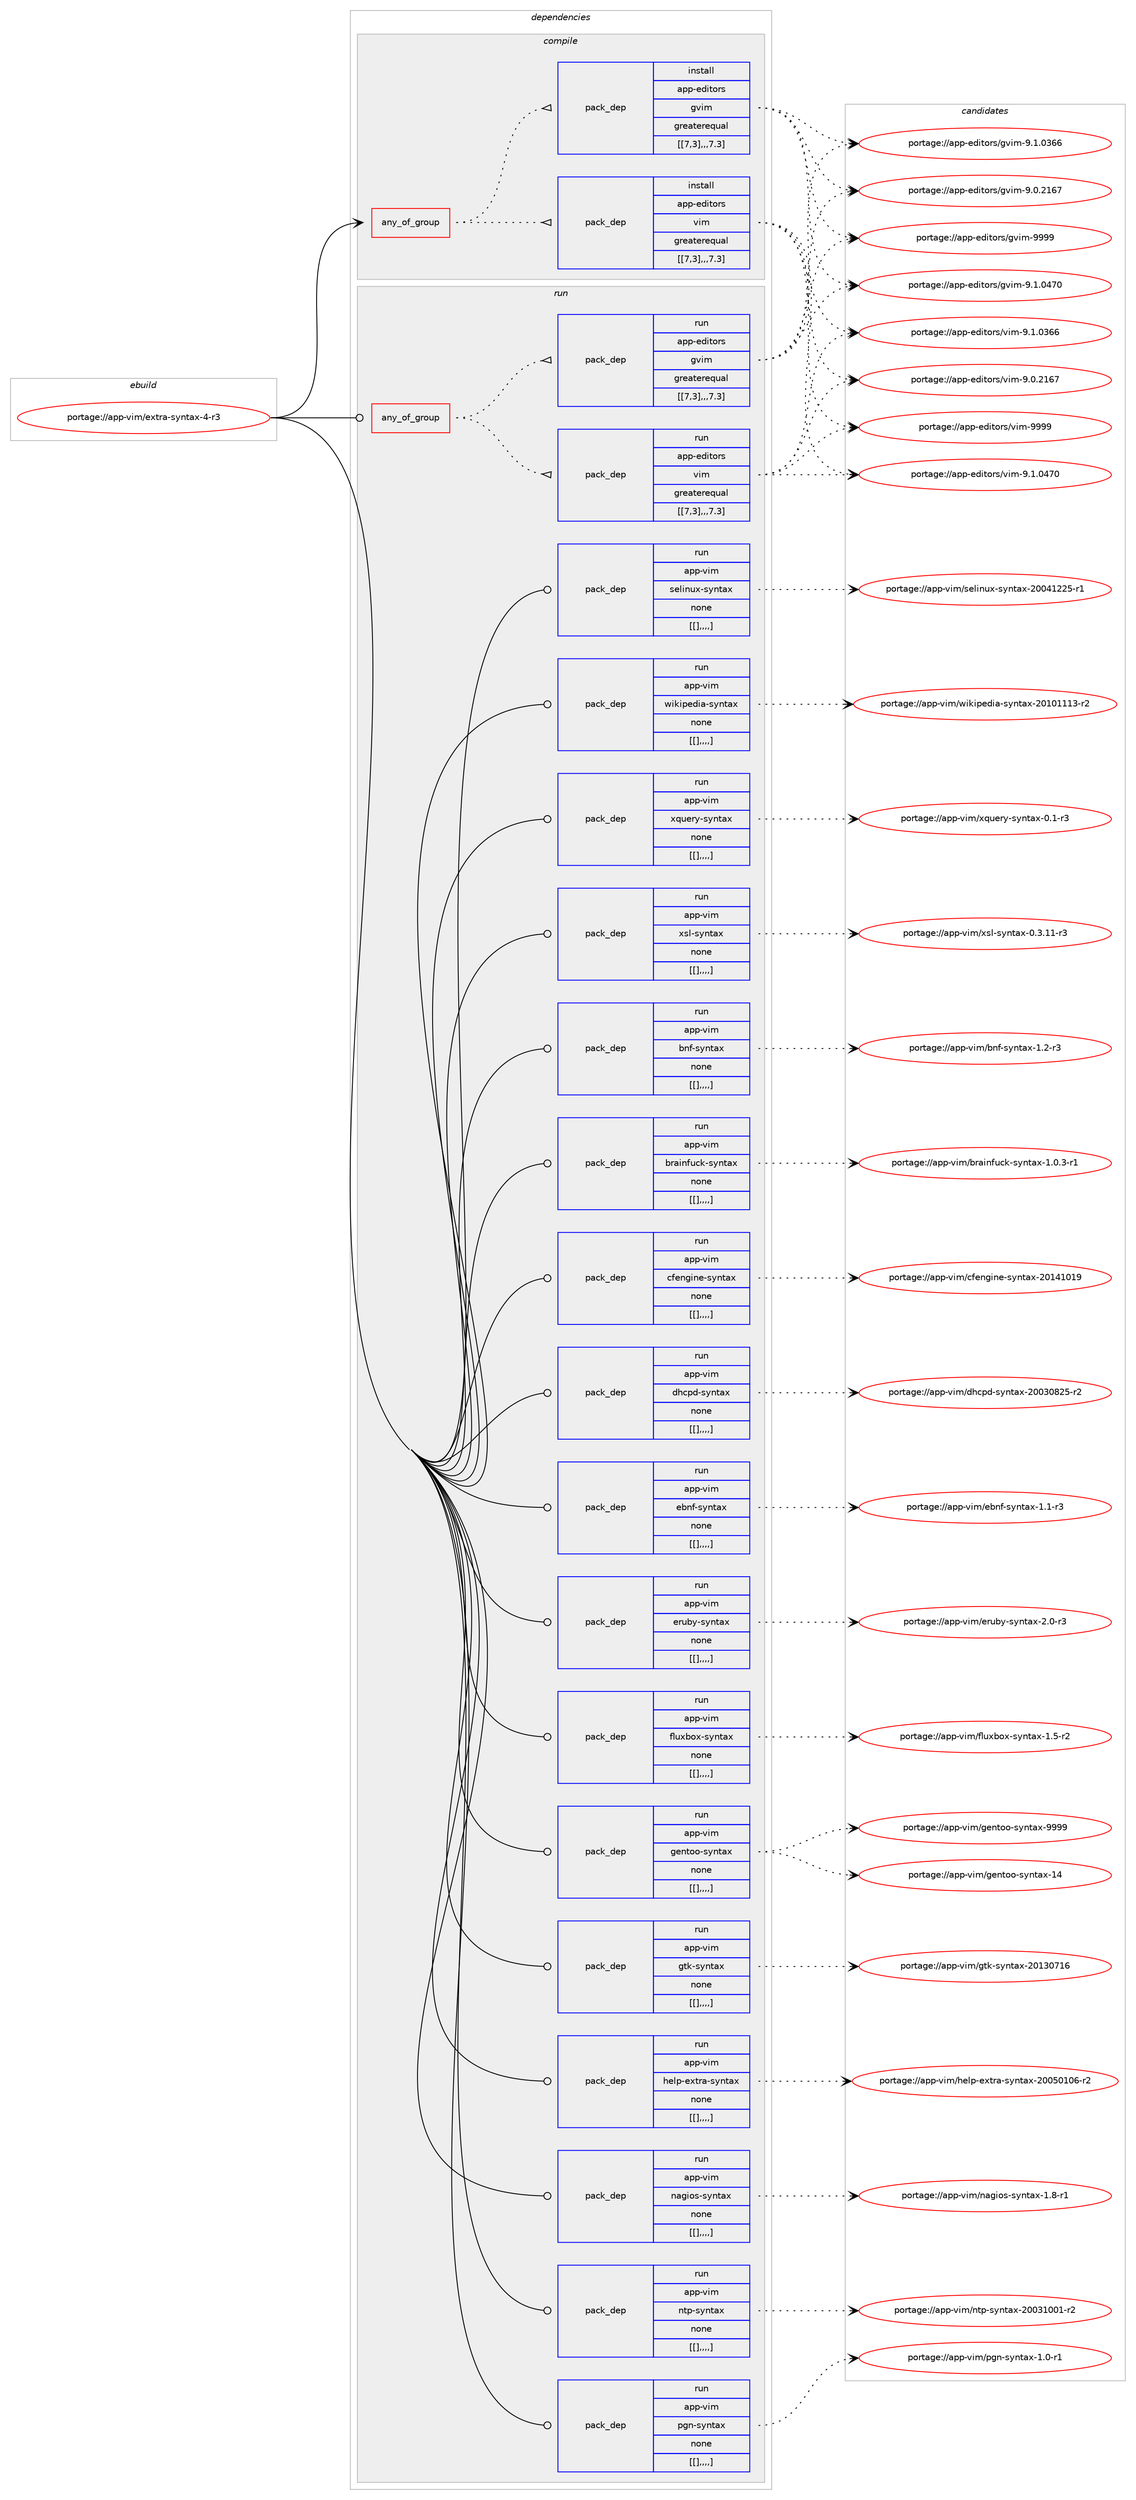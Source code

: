 digraph prolog {

# *************
# Graph options
# *************

newrank=true;
concentrate=true;
compound=true;
graph [rankdir=LR,fontname=Helvetica,fontsize=10,ranksep=1.5];#, ranksep=2.5, nodesep=0.2];
edge  [arrowhead=vee];
node  [fontname=Helvetica,fontsize=10];

# **********
# The ebuild
# **********

subgraph cluster_leftcol {
color=gray;
label=<<i>ebuild</i>>;
id [label="portage://app-vim/extra-syntax-4-r3", color=red, width=4, href="../app-vim/extra-syntax-4-r3.svg"];
}

# ****************
# The dependencies
# ****************

subgraph cluster_midcol {
color=gray;
label=<<i>dependencies</i>>;
subgraph cluster_compile {
fillcolor="#eeeeee";
style=filled;
label=<<i>compile</i>>;
subgraph any552 {
dependency61320 [label=<<TABLE BORDER="0" CELLBORDER="1" CELLSPACING="0" CELLPADDING="4"><TR><TD CELLPADDING="10">any_of_group</TD></TR></TABLE>>, shape=none, color=red];subgraph pack44248 {
dependency61321 [label=<<TABLE BORDER="0" CELLBORDER="1" CELLSPACING="0" CELLPADDING="4" WIDTH="220"><TR><TD ROWSPAN="6" CELLPADDING="30">pack_dep</TD></TR><TR><TD WIDTH="110">install</TD></TR><TR><TD>app-editors</TD></TR><TR><TD>vim</TD></TR><TR><TD>greaterequal</TD></TR><TR><TD>[[7,3],,,7.3]</TD></TR></TABLE>>, shape=none, color=blue];
}
dependency61320:e -> dependency61321:w [weight=20,style="dotted",arrowhead="oinv"];
subgraph pack44249 {
dependency61322 [label=<<TABLE BORDER="0" CELLBORDER="1" CELLSPACING="0" CELLPADDING="4" WIDTH="220"><TR><TD ROWSPAN="6" CELLPADDING="30">pack_dep</TD></TR><TR><TD WIDTH="110">install</TD></TR><TR><TD>app-editors</TD></TR><TR><TD>gvim</TD></TR><TR><TD>greaterequal</TD></TR><TR><TD>[[7,3],,,7.3]</TD></TR></TABLE>>, shape=none, color=blue];
}
dependency61320:e -> dependency61322:w [weight=20,style="dotted",arrowhead="oinv"];
}
id:e -> dependency61320:w [weight=20,style="solid",arrowhead="vee"];
}
subgraph cluster_compileandrun {
fillcolor="#eeeeee";
style=filled;
label=<<i>compile and run</i>>;
}
subgraph cluster_run {
fillcolor="#eeeeee";
style=filled;
label=<<i>run</i>>;
subgraph any553 {
dependency61323 [label=<<TABLE BORDER="0" CELLBORDER="1" CELLSPACING="0" CELLPADDING="4"><TR><TD CELLPADDING="10">any_of_group</TD></TR></TABLE>>, shape=none, color=red];subgraph pack44250 {
dependency61324 [label=<<TABLE BORDER="0" CELLBORDER="1" CELLSPACING="0" CELLPADDING="4" WIDTH="220"><TR><TD ROWSPAN="6" CELLPADDING="30">pack_dep</TD></TR><TR><TD WIDTH="110">run</TD></TR><TR><TD>app-editors</TD></TR><TR><TD>vim</TD></TR><TR><TD>greaterequal</TD></TR><TR><TD>[[7,3],,,7.3]</TD></TR></TABLE>>, shape=none, color=blue];
}
dependency61323:e -> dependency61324:w [weight=20,style="dotted",arrowhead="oinv"];
subgraph pack44251 {
dependency61325 [label=<<TABLE BORDER="0" CELLBORDER="1" CELLSPACING="0" CELLPADDING="4" WIDTH="220"><TR><TD ROWSPAN="6" CELLPADDING="30">pack_dep</TD></TR><TR><TD WIDTH="110">run</TD></TR><TR><TD>app-editors</TD></TR><TR><TD>gvim</TD></TR><TR><TD>greaterequal</TD></TR><TR><TD>[[7,3],,,7.3]</TD></TR></TABLE>>, shape=none, color=blue];
}
dependency61323:e -> dependency61325:w [weight=20,style="dotted",arrowhead="oinv"];
}
id:e -> dependency61323:w [weight=20,style="solid",arrowhead="odot"];
subgraph pack44252 {
dependency61326 [label=<<TABLE BORDER="0" CELLBORDER="1" CELLSPACING="0" CELLPADDING="4" WIDTH="220"><TR><TD ROWSPAN="6" CELLPADDING="30">pack_dep</TD></TR><TR><TD WIDTH="110">run</TD></TR><TR><TD>app-vim</TD></TR><TR><TD>bnf-syntax</TD></TR><TR><TD>none</TD></TR><TR><TD>[[],,,,]</TD></TR></TABLE>>, shape=none, color=blue];
}
id:e -> dependency61326:w [weight=20,style="solid",arrowhead="odot"];
subgraph pack44253 {
dependency61327 [label=<<TABLE BORDER="0" CELLBORDER="1" CELLSPACING="0" CELLPADDING="4" WIDTH="220"><TR><TD ROWSPAN="6" CELLPADDING="30">pack_dep</TD></TR><TR><TD WIDTH="110">run</TD></TR><TR><TD>app-vim</TD></TR><TR><TD>brainfuck-syntax</TD></TR><TR><TD>none</TD></TR><TR><TD>[[],,,,]</TD></TR></TABLE>>, shape=none, color=blue];
}
id:e -> dependency61327:w [weight=20,style="solid",arrowhead="odot"];
subgraph pack44254 {
dependency61328 [label=<<TABLE BORDER="0" CELLBORDER="1" CELLSPACING="0" CELLPADDING="4" WIDTH="220"><TR><TD ROWSPAN="6" CELLPADDING="30">pack_dep</TD></TR><TR><TD WIDTH="110">run</TD></TR><TR><TD>app-vim</TD></TR><TR><TD>cfengine-syntax</TD></TR><TR><TD>none</TD></TR><TR><TD>[[],,,,]</TD></TR></TABLE>>, shape=none, color=blue];
}
id:e -> dependency61328:w [weight=20,style="solid",arrowhead="odot"];
subgraph pack44255 {
dependency61329 [label=<<TABLE BORDER="0" CELLBORDER="1" CELLSPACING="0" CELLPADDING="4" WIDTH="220"><TR><TD ROWSPAN="6" CELLPADDING="30">pack_dep</TD></TR><TR><TD WIDTH="110">run</TD></TR><TR><TD>app-vim</TD></TR><TR><TD>dhcpd-syntax</TD></TR><TR><TD>none</TD></TR><TR><TD>[[],,,,]</TD></TR></TABLE>>, shape=none, color=blue];
}
id:e -> dependency61329:w [weight=20,style="solid",arrowhead="odot"];
subgraph pack44256 {
dependency61330 [label=<<TABLE BORDER="0" CELLBORDER="1" CELLSPACING="0" CELLPADDING="4" WIDTH="220"><TR><TD ROWSPAN="6" CELLPADDING="30">pack_dep</TD></TR><TR><TD WIDTH="110">run</TD></TR><TR><TD>app-vim</TD></TR><TR><TD>ebnf-syntax</TD></TR><TR><TD>none</TD></TR><TR><TD>[[],,,,]</TD></TR></TABLE>>, shape=none, color=blue];
}
id:e -> dependency61330:w [weight=20,style="solid",arrowhead="odot"];
subgraph pack44257 {
dependency61331 [label=<<TABLE BORDER="0" CELLBORDER="1" CELLSPACING="0" CELLPADDING="4" WIDTH="220"><TR><TD ROWSPAN="6" CELLPADDING="30">pack_dep</TD></TR><TR><TD WIDTH="110">run</TD></TR><TR><TD>app-vim</TD></TR><TR><TD>eruby-syntax</TD></TR><TR><TD>none</TD></TR><TR><TD>[[],,,,]</TD></TR></TABLE>>, shape=none, color=blue];
}
id:e -> dependency61331:w [weight=20,style="solid",arrowhead="odot"];
subgraph pack44258 {
dependency61332 [label=<<TABLE BORDER="0" CELLBORDER="1" CELLSPACING="0" CELLPADDING="4" WIDTH="220"><TR><TD ROWSPAN="6" CELLPADDING="30">pack_dep</TD></TR><TR><TD WIDTH="110">run</TD></TR><TR><TD>app-vim</TD></TR><TR><TD>fluxbox-syntax</TD></TR><TR><TD>none</TD></TR><TR><TD>[[],,,,]</TD></TR></TABLE>>, shape=none, color=blue];
}
id:e -> dependency61332:w [weight=20,style="solid",arrowhead="odot"];
subgraph pack44259 {
dependency61333 [label=<<TABLE BORDER="0" CELLBORDER="1" CELLSPACING="0" CELLPADDING="4" WIDTH="220"><TR><TD ROWSPAN="6" CELLPADDING="30">pack_dep</TD></TR><TR><TD WIDTH="110">run</TD></TR><TR><TD>app-vim</TD></TR><TR><TD>gentoo-syntax</TD></TR><TR><TD>none</TD></TR><TR><TD>[[],,,,]</TD></TR></TABLE>>, shape=none, color=blue];
}
id:e -> dependency61333:w [weight=20,style="solid",arrowhead="odot"];
subgraph pack44260 {
dependency61334 [label=<<TABLE BORDER="0" CELLBORDER="1" CELLSPACING="0" CELLPADDING="4" WIDTH="220"><TR><TD ROWSPAN="6" CELLPADDING="30">pack_dep</TD></TR><TR><TD WIDTH="110">run</TD></TR><TR><TD>app-vim</TD></TR><TR><TD>gtk-syntax</TD></TR><TR><TD>none</TD></TR><TR><TD>[[],,,,]</TD></TR></TABLE>>, shape=none, color=blue];
}
id:e -> dependency61334:w [weight=20,style="solid",arrowhead="odot"];
subgraph pack44261 {
dependency61335 [label=<<TABLE BORDER="0" CELLBORDER="1" CELLSPACING="0" CELLPADDING="4" WIDTH="220"><TR><TD ROWSPAN="6" CELLPADDING="30">pack_dep</TD></TR><TR><TD WIDTH="110">run</TD></TR><TR><TD>app-vim</TD></TR><TR><TD>help-extra-syntax</TD></TR><TR><TD>none</TD></TR><TR><TD>[[],,,,]</TD></TR></TABLE>>, shape=none, color=blue];
}
id:e -> dependency61335:w [weight=20,style="solid",arrowhead="odot"];
subgraph pack44262 {
dependency61336 [label=<<TABLE BORDER="0" CELLBORDER="1" CELLSPACING="0" CELLPADDING="4" WIDTH="220"><TR><TD ROWSPAN="6" CELLPADDING="30">pack_dep</TD></TR><TR><TD WIDTH="110">run</TD></TR><TR><TD>app-vim</TD></TR><TR><TD>nagios-syntax</TD></TR><TR><TD>none</TD></TR><TR><TD>[[],,,,]</TD></TR></TABLE>>, shape=none, color=blue];
}
id:e -> dependency61336:w [weight=20,style="solid",arrowhead="odot"];
subgraph pack44263 {
dependency61337 [label=<<TABLE BORDER="0" CELLBORDER="1" CELLSPACING="0" CELLPADDING="4" WIDTH="220"><TR><TD ROWSPAN="6" CELLPADDING="30">pack_dep</TD></TR><TR><TD WIDTH="110">run</TD></TR><TR><TD>app-vim</TD></TR><TR><TD>ntp-syntax</TD></TR><TR><TD>none</TD></TR><TR><TD>[[],,,,]</TD></TR></TABLE>>, shape=none, color=blue];
}
id:e -> dependency61337:w [weight=20,style="solid",arrowhead="odot"];
subgraph pack44264 {
dependency61338 [label=<<TABLE BORDER="0" CELLBORDER="1" CELLSPACING="0" CELLPADDING="4" WIDTH="220"><TR><TD ROWSPAN="6" CELLPADDING="30">pack_dep</TD></TR><TR><TD WIDTH="110">run</TD></TR><TR><TD>app-vim</TD></TR><TR><TD>pgn-syntax</TD></TR><TR><TD>none</TD></TR><TR><TD>[[],,,,]</TD></TR></TABLE>>, shape=none, color=blue];
}
id:e -> dependency61338:w [weight=20,style="solid",arrowhead="odot"];
subgraph pack44265 {
dependency61339 [label=<<TABLE BORDER="0" CELLBORDER="1" CELLSPACING="0" CELLPADDING="4" WIDTH="220"><TR><TD ROWSPAN="6" CELLPADDING="30">pack_dep</TD></TR><TR><TD WIDTH="110">run</TD></TR><TR><TD>app-vim</TD></TR><TR><TD>selinux-syntax</TD></TR><TR><TD>none</TD></TR><TR><TD>[[],,,,]</TD></TR></TABLE>>, shape=none, color=blue];
}
id:e -> dependency61339:w [weight=20,style="solid",arrowhead="odot"];
subgraph pack44266 {
dependency61340 [label=<<TABLE BORDER="0" CELLBORDER="1" CELLSPACING="0" CELLPADDING="4" WIDTH="220"><TR><TD ROWSPAN="6" CELLPADDING="30">pack_dep</TD></TR><TR><TD WIDTH="110">run</TD></TR><TR><TD>app-vim</TD></TR><TR><TD>wikipedia-syntax</TD></TR><TR><TD>none</TD></TR><TR><TD>[[],,,,]</TD></TR></TABLE>>, shape=none, color=blue];
}
id:e -> dependency61340:w [weight=20,style="solid",arrowhead="odot"];
subgraph pack44267 {
dependency61341 [label=<<TABLE BORDER="0" CELLBORDER="1" CELLSPACING="0" CELLPADDING="4" WIDTH="220"><TR><TD ROWSPAN="6" CELLPADDING="30">pack_dep</TD></TR><TR><TD WIDTH="110">run</TD></TR><TR><TD>app-vim</TD></TR><TR><TD>xquery-syntax</TD></TR><TR><TD>none</TD></TR><TR><TD>[[],,,,]</TD></TR></TABLE>>, shape=none, color=blue];
}
id:e -> dependency61341:w [weight=20,style="solid",arrowhead="odot"];
subgraph pack44268 {
dependency61342 [label=<<TABLE BORDER="0" CELLBORDER="1" CELLSPACING="0" CELLPADDING="4" WIDTH="220"><TR><TD ROWSPAN="6" CELLPADDING="30">pack_dep</TD></TR><TR><TD WIDTH="110">run</TD></TR><TR><TD>app-vim</TD></TR><TR><TD>xsl-syntax</TD></TR><TR><TD>none</TD></TR><TR><TD>[[],,,,]</TD></TR></TABLE>>, shape=none, color=blue];
}
id:e -> dependency61342:w [weight=20,style="solid",arrowhead="odot"];
}
}

# **************
# The candidates
# **************

subgraph cluster_choices {
rank=same;
color=gray;
label=<<i>candidates</i>>;

subgraph choice44248 {
color=black;
nodesep=1;
choice9711211245101100105116111114115471181051094557575757 [label="portage://app-editors/vim-9999", color=red, width=4,href="../app-editors/vim-9999.svg"];
choice971121124510110010511611111411547118105109455746494648525548 [label="portage://app-editors/vim-9.1.0470", color=red, width=4,href="../app-editors/vim-9.1.0470.svg"];
choice971121124510110010511611111411547118105109455746494648515454 [label="portage://app-editors/vim-9.1.0366", color=red, width=4,href="../app-editors/vim-9.1.0366.svg"];
choice971121124510110010511611111411547118105109455746484650495455 [label="portage://app-editors/vim-9.0.2167", color=red, width=4,href="../app-editors/vim-9.0.2167.svg"];
dependency61321:e -> choice9711211245101100105116111114115471181051094557575757:w [style=dotted,weight="100"];
dependency61321:e -> choice971121124510110010511611111411547118105109455746494648525548:w [style=dotted,weight="100"];
dependency61321:e -> choice971121124510110010511611111411547118105109455746494648515454:w [style=dotted,weight="100"];
dependency61321:e -> choice971121124510110010511611111411547118105109455746484650495455:w [style=dotted,weight="100"];
}
subgraph choice44249 {
color=black;
nodesep=1;
choice9711211245101100105116111114115471031181051094557575757 [label="portage://app-editors/gvim-9999", color=red, width=4,href="../app-editors/gvim-9999.svg"];
choice971121124510110010511611111411547103118105109455746494648525548 [label="portage://app-editors/gvim-9.1.0470", color=red, width=4,href="../app-editors/gvim-9.1.0470.svg"];
choice971121124510110010511611111411547103118105109455746494648515454 [label="portage://app-editors/gvim-9.1.0366", color=red, width=4,href="../app-editors/gvim-9.1.0366.svg"];
choice971121124510110010511611111411547103118105109455746484650495455 [label="portage://app-editors/gvim-9.0.2167", color=red, width=4,href="../app-editors/gvim-9.0.2167.svg"];
dependency61322:e -> choice9711211245101100105116111114115471031181051094557575757:w [style=dotted,weight="100"];
dependency61322:e -> choice971121124510110010511611111411547103118105109455746494648525548:w [style=dotted,weight="100"];
dependency61322:e -> choice971121124510110010511611111411547103118105109455746494648515454:w [style=dotted,weight="100"];
dependency61322:e -> choice971121124510110010511611111411547103118105109455746484650495455:w [style=dotted,weight="100"];
}
subgraph choice44250 {
color=black;
nodesep=1;
choice9711211245101100105116111114115471181051094557575757 [label="portage://app-editors/vim-9999", color=red, width=4,href="../app-editors/vim-9999.svg"];
choice971121124510110010511611111411547118105109455746494648525548 [label="portage://app-editors/vim-9.1.0470", color=red, width=4,href="../app-editors/vim-9.1.0470.svg"];
choice971121124510110010511611111411547118105109455746494648515454 [label="portage://app-editors/vim-9.1.0366", color=red, width=4,href="../app-editors/vim-9.1.0366.svg"];
choice971121124510110010511611111411547118105109455746484650495455 [label="portage://app-editors/vim-9.0.2167", color=red, width=4,href="../app-editors/vim-9.0.2167.svg"];
dependency61324:e -> choice9711211245101100105116111114115471181051094557575757:w [style=dotted,weight="100"];
dependency61324:e -> choice971121124510110010511611111411547118105109455746494648525548:w [style=dotted,weight="100"];
dependency61324:e -> choice971121124510110010511611111411547118105109455746494648515454:w [style=dotted,weight="100"];
dependency61324:e -> choice971121124510110010511611111411547118105109455746484650495455:w [style=dotted,weight="100"];
}
subgraph choice44251 {
color=black;
nodesep=1;
choice9711211245101100105116111114115471031181051094557575757 [label="portage://app-editors/gvim-9999", color=red, width=4,href="../app-editors/gvim-9999.svg"];
choice971121124510110010511611111411547103118105109455746494648525548 [label="portage://app-editors/gvim-9.1.0470", color=red, width=4,href="../app-editors/gvim-9.1.0470.svg"];
choice971121124510110010511611111411547103118105109455746494648515454 [label="portage://app-editors/gvim-9.1.0366", color=red, width=4,href="../app-editors/gvim-9.1.0366.svg"];
choice971121124510110010511611111411547103118105109455746484650495455 [label="portage://app-editors/gvim-9.0.2167", color=red, width=4,href="../app-editors/gvim-9.0.2167.svg"];
dependency61325:e -> choice9711211245101100105116111114115471031181051094557575757:w [style=dotted,weight="100"];
dependency61325:e -> choice971121124510110010511611111411547103118105109455746494648525548:w [style=dotted,weight="100"];
dependency61325:e -> choice971121124510110010511611111411547103118105109455746494648515454:w [style=dotted,weight="100"];
dependency61325:e -> choice971121124510110010511611111411547103118105109455746484650495455:w [style=dotted,weight="100"];
}
subgraph choice44252 {
color=black;
nodesep=1;
choice971121124511810510947981101024511512111011697120454946504511451 [label="portage://app-vim/bnf-syntax-1.2-r3", color=red, width=4,href="../app-vim/bnf-syntax-1.2-r3.svg"];
dependency61326:e -> choice971121124511810510947981101024511512111011697120454946504511451:w [style=dotted,weight="100"];
}
subgraph choice44253 {
color=black;
nodesep=1;
choice97112112451181051094798114971051101021179910745115121110116971204549464846514511449 [label="portage://app-vim/brainfuck-syntax-1.0.3-r1", color=red, width=4,href="../app-vim/brainfuck-syntax-1.0.3-r1.svg"];
dependency61327:e -> choice97112112451181051094798114971051101021179910745115121110116971204549464846514511449:w [style=dotted,weight="100"];
}
subgraph choice44254 {
color=black;
nodesep=1;
choice971121124511810510947991021011101031051101014511512111011697120455048495249484957 [label="portage://app-vim/cfengine-syntax-20141019", color=red, width=4,href="../app-vim/cfengine-syntax-20141019.svg"];
dependency61328:e -> choice971121124511810510947991021011101031051101014511512111011697120455048495249484957:w [style=dotted,weight="100"];
}
subgraph choice44255 {
color=black;
nodesep=1;
choice9711211245118105109471001049911210045115121110116971204550484851485650534511450 [label="portage://app-vim/dhcpd-syntax-20030825-r2", color=red, width=4,href="../app-vim/dhcpd-syntax-20030825-r2.svg"];
dependency61329:e -> choice9711211245118105109471001049911210045115121110116971204550484851485650534511450:w [style=dotted,weight="100"];
}
subgraph choice44256 {
color=black;
nodesep=1;
choice971121124511810510947101981101024511512111011697120454946494511451 [label="portage://app-vim/ebnf-syntax-1.1-r3", color=red, width=4,href="../app-vim/ebnf-syntax-1.1-r3.svg"];
dependency61330:e -> choice971121124511810510947101981101024511512111011697120454946494511451:w [style=dotted,weight="100"];
}
subgraph choice44257 {
color=black;
nodesep=1;
choice971121124511810510947101114117981214511512111011697120455046484511451 [label="portage://app-vim/eruby-syntax-2.0-r3", color=red, width=4,href="../app-vim/eruby-syntax-2.0-r3.svg"];
dependency61331:e -> choice971121124511810510947101114117981214511512111011697120455046484511451:w [style=dotted,weight="100"];
}
subgraph choice44258 {
color=black;
nodesep=1;
choice971121124511810510947102108117120981111204511512111011697120454946534511450 [label="portage://app-vim/fluxbox-syntax-1.5-r2", color=red, width=4,href="../app-vim/fluxbox-syntax-1.5-r2.svg"];
dependency61332:e -> choice971121124511810510947102108117120981111204511512111011697120454946534511450:w [style=dotted,weight="100"];
}
subgraph choice44259 {
color=black;
nodesep=1;
choice97112112451181051094710310111011611111145115121110116971204557575757 [label="portage://app-vim/gentoo-syntax-9999", color=red, width=4,href="../app-vim/gentoo-syntax-9999.svg"];
choice9711211245118105109471031011101161111114511512111011697120454952 [label="portage://app-vim/gentoo-syntax-14", color=red, width=4,href="../app-vim/gentoo-syntax-14.svg"];
dependency61333:e -> choice97112112451181051094710310111011611111145115121110116971204557575757:w [style=dotted,weight="100"];
dependency61333:e -> choice9711211245118105109471031011101161111114511512111011697120454952:w [style=dotted,weight="100"];
}
subgraph choice44260 {
color=black;
nodesep=1;
choice9711211245118105109471031161074511512111011697120455048495148554954 [label="portage://app-vim/gtk-syntax-20130716", color=red, width=4,href="../app-vim/gtk-syntax-20130716.svg"];
dependency61334:e -> choice9711211245118105109471031161074511512111011697120455048495148554954:w [style=dotted,weight="100"];
}
subgraph choice44261 {
color=black;
nodesep=1;
choice971121124511810510947104101108112451011201161149745115121110116971204550484853484948544511450 [label="portage://app-vim/help-extra-syntax-20050106-r2", color=red, width=4,href="../app-vim/help-extra-syntax-20050106-r2.svg"];
dependency61335:e -> choice971121124511810510947104101108112451011201161149745115121110116971204550484853484948544511450:w [style=dotted,weight="100"];
}
subgraph choice44262 {
color=black;
nodesep=1;
choice971121124511810510947110971031051111154511512111011697120454946564511449 [label="portage://app-vim/nagios-syntax-1.8-r1", color=red, width=4,href="../app-vim/nagios-syntax-1.8-r1.svg"];
dependency61336:e -> choice971121124511810510947110971031051111154511512111011697120454946564511449:w [style=dotted,weight="100"];
}
subgraph choice44263 {
color=black;
nodesep=1;
choice97112112451181051094711011611245115121110116971204550484851494848494511450 [label="portage://app-vim/ntp-syntax-20031001-r2", color=red, width=4,href="../app-vim/ntp-syntax-20031001-r2.svg"];
dependency61337:e -> choice97112112451181051094711011611245115121110116971204550484851494848494511450:w [style=dotted,weight="100"];
}
subgraph choice44264 {
color=black;
nodesep=1;
choice9711211245118105109471121031104511512111011697120454946484511449 [label="portage://app-vim/pgn-syntax-1.0-r1", color=red, width=4,href="../app-vim/pgn-syntax-1.0-r1.svg"];
dependency61338:e -> choice9711211245118105109471121031104511512111011697120454946484511449:w [style=dotted,weight="100"];
}
subgraph choice44265 {
color=black;
nodesep=1;
choice97112112451181051094711510110810511011712045115121110116971204550484852495050534511449 [label="portage://app-vim/selinux-syntax-20041225-r1", color=red, width=4,href="../app-vim/selinux-syntax-20041225-r1.svg"];
dependency61339:e -> choice97112112451181051094711510110810511011712045115121110116971204550484852495050534511449:w [style=dotted,weight="100"];
}
subgraph choice44266 {
color=black;
nodesep=1;
choice9711211245118105109471191051071051121011001059745115121110116971204550484948494949514511450 [label="portage://app-vim/wikipedia-syntax-20101113-r2", color=red, width=4,href="../app-vim/wikipedia-syntax-20101113-r2.svg"];
dependency61340:e -> choice9711211245118105109471191051071051121011001059745115121110116971204550484948494949514511450:w [style=dotted,weight="100"];
}
subgraph choice44267 {
color=black;
nodesep=1;
choice9711211245118105109471201131171011141214511512111011697120454846494511451 [label="portage://app-vim/xquery-syntax-0.1-r3", color=red, width=4,href="../app-vim/xquery-syntax-0.1-r3.svg"];
dependency61341:e -> choice9711211245118105109471201131171011141214511512111011697120454846494511451:w [style=dotted,weight="100"];
}
subgraph choice44268 {
color=black;
nodesep=1;
choice9711211245118105109471201151084511512111011697120454846514649494511451 [label="portage://app-vim/xsl-syntax-0.3.11-r3", color=red, width=4,href="../app-vim/xsl-syntax-0.3.11-r3.svg"];
dependency61342:e -> choice9711211245118105109471201151084511512111011697120454846514649494511451:w [style=dotted,weight="100"];
}
}

}
